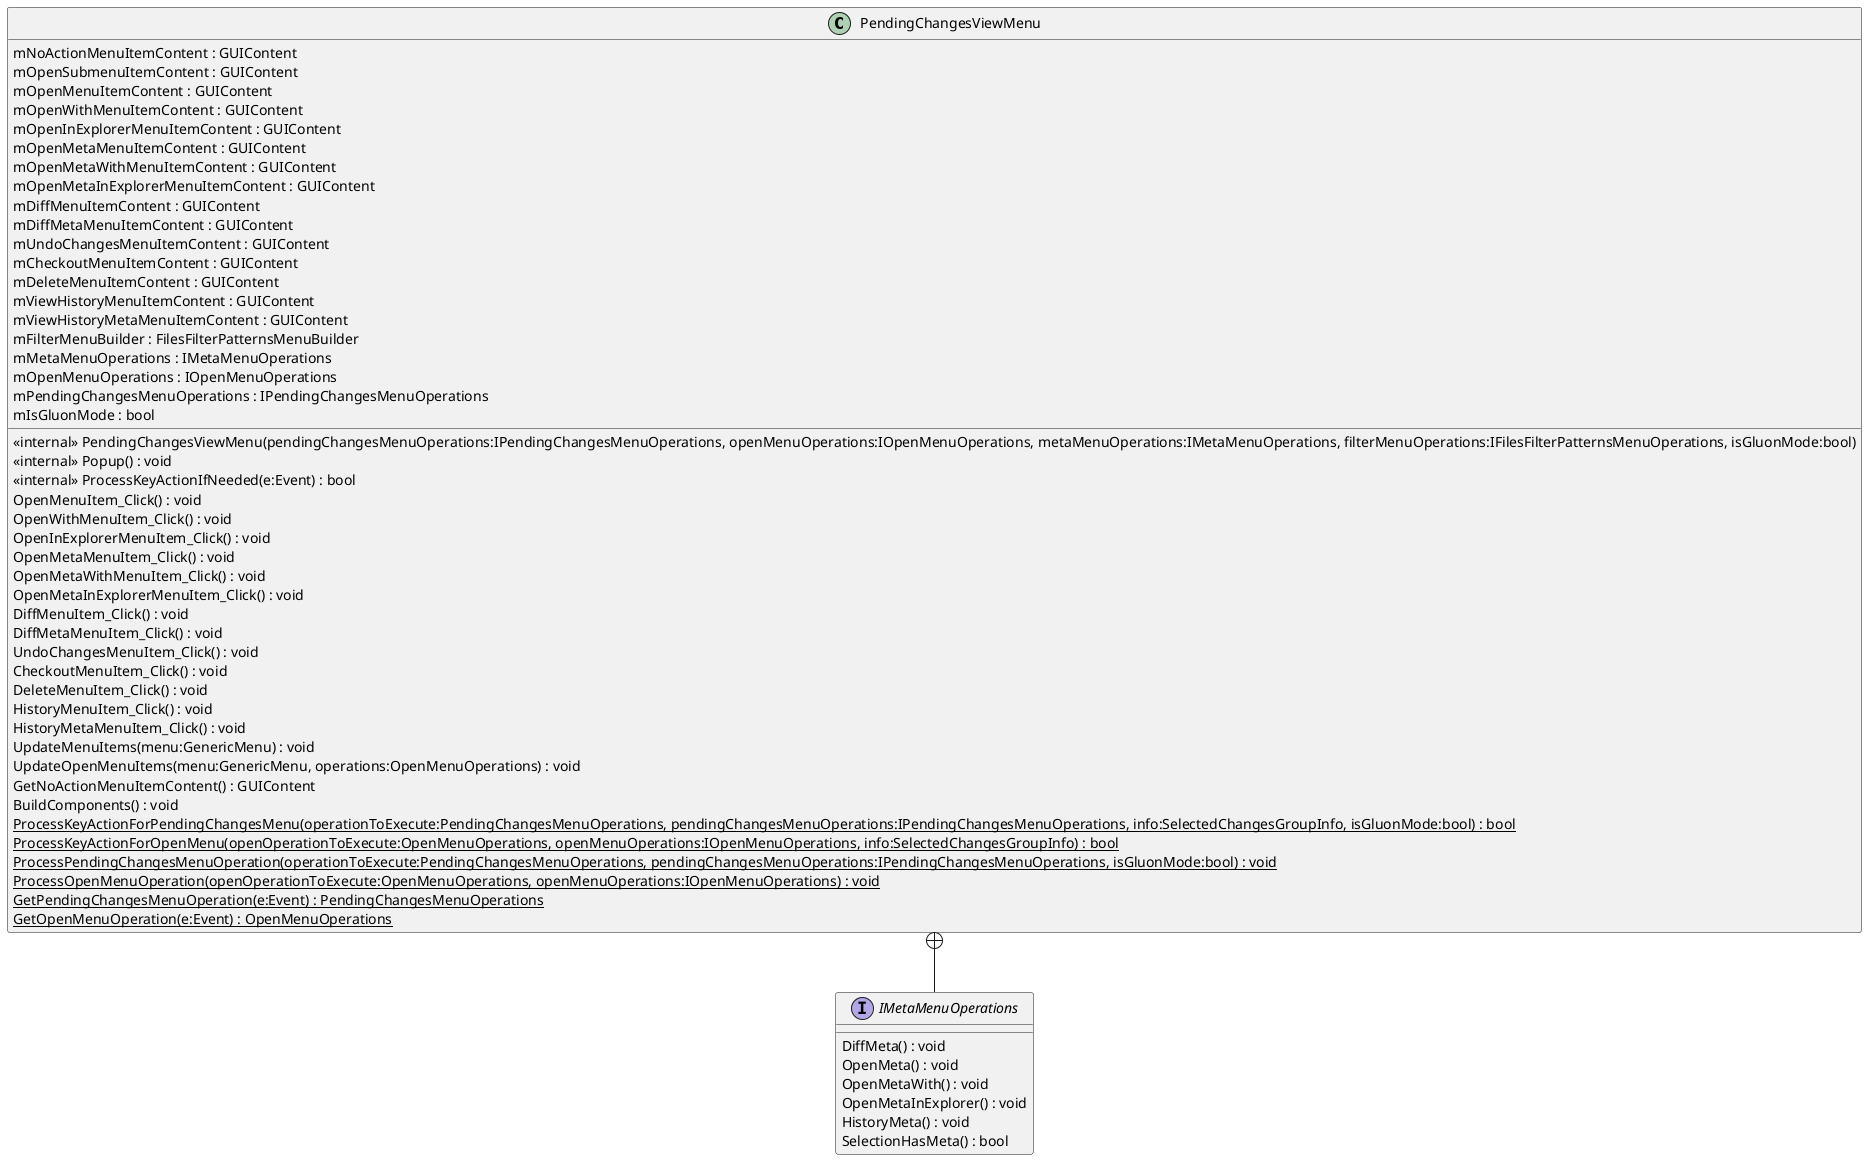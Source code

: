 @startuml
class PendingChangesViewMenu {
    <<internal>> PendingChangesViewMenu(pendingChangesMenuOperations:IPendingChangesMenuOperations, openMenuOperations:IOpenMenuOperations, metaMenuOperations:IMetaMenuOperations, filterMenuOperations:IFilesFilterPatternsMenuOperations, isGluonMode:bool)
    <<internal>> Popup() : void
    <<internal>> ProcessKeyActionIfNeeded(e:Event) : bool
    OpenMenuItem_Click() : void
    OpenWithMenuItem_Click() : void
    OpenInExplorerMenuItem_Click() : void
    OpenMetaMenuItem_Click() : void
    OpenMetaWithMenuItem_Click() : void
    OpenMetaInExplorerMenuItem_Click() : void
    DiffMenuItem_Click() : void
    DiffMetaMenuItem_Click() : void
    UndoChangesMenuItem_Click() : void
    CheckoutMenuItem_Click() : void
    DeleteMenuItem_Click() : void
    HistoryMenuItem_Click() : void
    HistoryMetaMenuItem_Click() : void
    UpdateMenuItems(menu:GenericMenu) : void
    UpdateOpenMenuItems(menu:GenericMenu, operations:OpenMenuOperations) : void
    GetNoActionMenuItemContent() : GUIContent
    BuildComponents() : void
    {static} ProcessKeyActionForPendingChangesMenu(operationToExecute:PendingChangesMenuOperations, pendingChangesMenuOperations:IPendingChangesMenuOperations, info:SelectedChangesGroupInfo, isGluonMode:bool) : bool
    {static} ProcessKeyActionForOpenMenu(openOperationToExecute:OpenMenuOperations, openMenuOperations:IOpenMenuOperations, info:SelectedChangesGroupInfo) : bool
    {static} ProcessPendingChangesMenuOperation(operationToExecute:PendingChangesMenuOperations, pendingChangesMenuOperations:IPendingChangesMenuOperations, isGluonMode:bool) : void
    {static} ProcessOpenMenuOperation(openOperationToExecute:OpenMenuOperations, openMenuOperations:IOpenMenuOperations) : void
    {static} GetPendingChangesMenuOperation(e:Event) : PendingChangesMenuOperations
    {static} GetOpenMenuOperation(e:Event) : OpenMenuOperations
    mNoActionMenuItemContent : GUIContent
    mOpenSubmenuItemContent : GUIContent
    mOpenMenuItemContent : GUIContent
    mOpenWithMenuItemContent : GUIContent
    mOpenInExplorerMenuItemContent : GUIContent
    mOpenMetaMenuItemContent : GUIContent
    mOpenMetaWithMenuItemContent : GUIContent
    mOpenMetaInExplorerMenuItemContent : GUIContent
    mDiffMenuItemContent : GUIContent
    mDiffMetaMenuItemContent : GUIContent
    mUndoChangesMenuItemContent : GUIContent
    mCheckoutMenuItemContent : GUIContent
    mDeleteMenuItemContent : GUIContent
    mViewHistoryMenuItemContent : GUIContent
    mViewHistoryMetaMenuItemContent : GUIContent
    mFilterMenuBuilder : FilesFilterPatternsMenuBuilder
    mMetaMenuOperations : IMetaMenuOperations
    mOpenMenuOperations : IOpenMenuOperations
    mPendingChangesMenuOperations : IPendingChangesMenuOperations
    mIsGluonMode : bool
}
interface IMetaMenuOperations {
    DiffMeta() : void
    OpenMeta() : void
    OpenMetaWith() : void
    OpenMetaInExplorer() : void
    HistoryMeta() : void
    SelectionHasMeta() : bool
}
PendingChangesViewMenu +-- IMetaMenuOperations
@enduml
